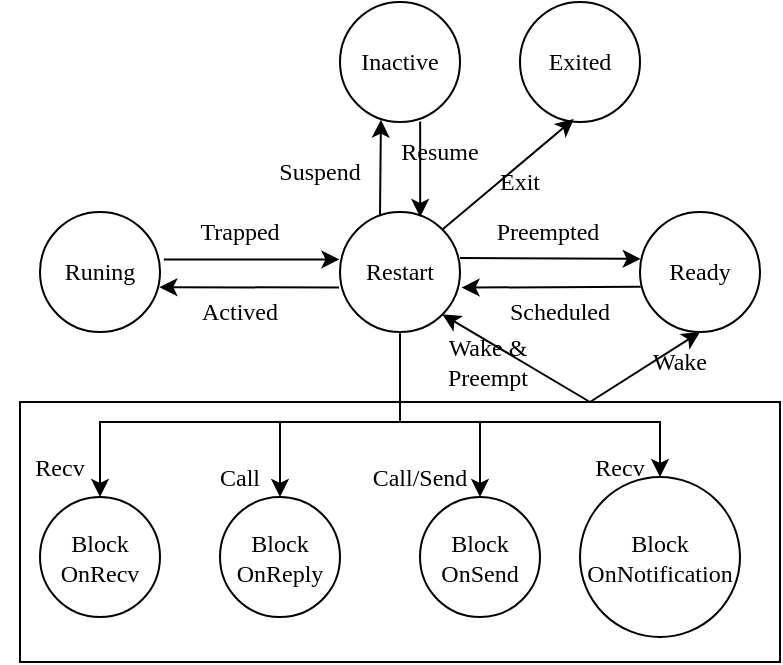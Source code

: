 <mxfile version="26.1.1">
  <diagram name="第 1 页" id="NiJVX1k8FoU3-rgRwOq3">
    <mxGraphModel dx="651" dy="385" grid="1" gridSize="10" guides="1" tooltips="1" connect="1" arrows="1" fold="1" page="1" pageScale="1" pageWidth="827" pageHeight="1169" math="0" shadow="0">
      <root>
        <mxCell id="0" />
        <mxCell id="1" parent="0" />
        <mxCell id="lTlp4GuGlG9wNdZyzh0I-43" value="" style="rounded=0;whiteSpace=wrap;html=1;" vertex="1" parent="1">
          <mxGeometry x="180" y="290" width="380" height="130" as="geometry" />
        </mxCell>
        <mxCell id="lTlp4GuGlG9wNdZyzh0I-1" value="&lt;font face=&quot;Times New Roman&quot;&gt;Runing&lt;/font&gt;" style="ellipse;whiteSpace=wrap;html=1;aspect=fixed;" vertex="1" parent="1">
          <mxGeometry x="190" y="195" width="60" height="60" as="geometry" />
        </mxCell>
        <mxCell id="lTlp4GuGlG9wNdZyzh0I-2" value="&lt;font face=&quot;Times New Roman&quot;&gt;Ready&lt;/font&gt;" style="ellipse;whiteSpace=wrap;html=1;aspect=fixed;" vertex="1" parent="1">
          <mxGeometry x="490" y="195" width="60" height="60" as="geometry" />
        </mxCell>
        <mxCell id="lTlp4GuGlG9wNdZyzh0I-3" value="&lt;font face=&quot;Times New Roman&quot;&gt;Restart&lt;/font&gt;" style="ellipse;whiteSpace=wrap;html=1;aspect=fixed;" vertex="1" parent="1">
          <mxGeometry x="340" y="195" width="60" height="60" as="geometry" />
        </mxCell>
        <mxCell id="lTlp4GuGlG9wNdZyzh0I-4" value="&lt;font face=&quot;Times New Roman&quot;&gt;Block&lt;/font&gt;&lt;div&gt;&lt;font face=&quot;Times New Roman&quot;&gt;OnRecv&lt;/font&gt;&lt;/div&gt;" style="ellipse;whiteSpace=wrap;html=1;aspect=fixed;" vertex="1" parent="1">
          <mxGeometry x="190" y="337.5" width="60" height="60" as="geometry" />
        </mxCell>
        <mxCell id="lTlp4GuGlG9wNdZyzh0I-5" value="&lt;font face=&quot;Times New Roman&quot;&gt;Block&lt;/font&gt;&lt;div&gt;&lt;font face=&quot;Times New Roman&quot;&gt;OnReply&lt;/font&gt;&lt;/div&gt;" style="ellipse;whiteSpace=wrap;html=1;aspect=fixed;" vertex="1" parent="1">
          <mxGeometry x="280" y="337.5" width="60" height="60" as="geometry" />
        </mxCell>
        <mxCell id="lTlp4GuGlG9wNdZyzh0I-6" value="&lt;font face=&quot;Times New Roman&quot;&gt;Block&lt;/font&gt;&lt;div&gt;&lt;font face=&quot;Times New Roman&quot;&gt;OnSend&lt;/font&gt;&lt;/div&gt;" style="ellipse;whiteSpace=wrap;html=1;aspect=fixed;" vertex="1" parent="1">
          <mxGeometry x="380" y="337.5" width="60" height="60" as="geometry" />
        </mxCell>
        <mxCell id="lTlp4GuGlG9wNdZyzh0I-8" value="&lt;font face=&quot;Times New Roman&quot;&gt;Block&lt;/font&gt;&lt;div&gt;&lt;font face=&quot;Times New Roman&quot;&gt;OnNotification&lt;/font&gt;&lt;/div&gt;" style="ellipse;whiteSpace=wrap;html=1;aspect=fixed;" vertex="1" parent="1">
          <mxGeometry x="460" y="327.5" width="80" height="80" as="geometry" />
        </mxCell>
        <mxCell id="lTlp4GuGlG9wNdZyzh0I-13" value="&lt;font face=&quot;Times New Roman&quot;&gt;Trapped&lt;/font&gt;" style="text;html=1;align=center;verticalAlign=middle;whiteSpace=wrap;rounded=0;" vertex="1" parent="1">
          <mxGeometry x="260" y="190" width="60" height="30" as="geometry" />
        </mxCell>
        <mxCell id="lTlp4GuGlG9wNdZyzh0I-14" value="&lt;font face=&quot;Times New Roman&quot;&gt;Actived&lt;/font&gt;" style="text;html=1;align=center;verticalAlign=middle;whiteSpace=wrap;rounded=0;" vertex="1" parent="1">
          <mxGeometry x="260" y="230" width="60" height="30" as="geometry" />
        </mxCell>
        <mxCell id="lTlp4GuGlG9wNdZyzh0I-17" value="" style="endArrow=classic;html=1;rounded=0;entryX=-0.005;entryY=0.395;entryDx=0;entryDy=0;entryPerimeter=0;exitX=1.032;exitY=0.395;exitDx=0;exitDy=0;exitPerimeter=0;" edge="1" parent="1" source="lTlp4GuGlG9wNdZyzh0I-1" target="lTlp4GuGlG9wNdZyzh0I-3">
          <mxGeometry width="50" height="50" relative="1" as="geometry">
            <mxPoint x="500" y="310" as="sourcePoint" />
            <mxPoint x="440" y="320" as="targetPoint" />
          </mxGeometry>
        </mxCell>
        <mxCell id="lTlp4GuGlG9wNdZyzh0I-18" value="" style="endArrow=classic;html=1;rounded=0;entryX=0.995;entryY=0.626;entryDx=0;entryDy=0;entryPerimeter=0;exitX=-0.008;exitY=0.63;exitDx=0;exitDy=0;exitPerimeter=0;" edge="1" parent="1" source="lTlp4GuGlG9wNdZyzh0I-3" target="lTlp4GuGlG9wNdZyzh0I-1">
          <mxGeometry width="50" height="50" relative="1" as="geometry">
            <mxPoint x="340" y="234" as="sourcePoint" />
            <mxPoint x="350" y="228" as="targetPoint" />
          </mxGeometry>
        </mxCell>
        <mxCell id="lTlp4GuGlG9wNdZyzh0I-19" value="" style="endArrow=classic;html=1;rounded=0;exitX=0.999;exitY=0.384;exitDx=0;exitDy=0;exitPerimeter=0;entryX=0.006;entryY=0.391;entryDx=0;entryDy=0;entryPerimeter=0;" edge="1" parent="1" source="lTlp4GuGlG9wNdZyzh0I-3" target="lTlp4GuGlG9wNdZyzh0I-2">
          <mxGeometry width="50" height="50" relative="1" as="geometry">
            <mxPoint x="380" y="360" as="sourcePoint" />
            <mxPoint x="430" y="310" as="targetPoint" />
          </mxGeometry>
        </mxCell>
        <mxCell id="lTlp4GuGlG9wNdZyzh0I-20" value="" style="endArrow=classic;html=1;rounded=0;exitX=0.006;exitY=0.623;exitDx=0;exitDy=0;exitPerimeter=0;entryX=1.013;entryY=0.63;entryDx=0;entryDy=0;entryPerimeter=0;" edge="1" parent="1" source="lTlp4GuGlG9wNdZyzh0I-2" target="lTlp4GuGlG9wNdZyzh0I-3">
          <mxGeometry width="50" height="50" relative="1" as="geometry">
            <mxPoint x="420" y="320" as="sourcePoint" />
            <mxPoint x="470" y="270" as="targetPoint" />
          </mxGeometry>
        </mxCell>
        <mxCell id="lTlp4GuGlG9wNdZyzh0I-21" value="&lt;font face=&quot;Times New Roman&quot;&gt;Preempted&lt;/font&gt;" style="text;html=1;align=center;verticalAlign=middle;whiteSpace=wrap;rounded=0;" vertex="1" parent="1">
          <mxGeometry x="414" y="190" width="60" height="30" as="geometry" />
        </mxCell>
        <mxCell id="lTlp4GuGlG9wNdZyzh0I-22" value="&lt;font face=&quot;Times New Roman&quot;&gt;Scheduled&lt;/font&gt;" style="text;html=1;align=center;verticalAlign=middle;whiteSpace=wrap;rounded=0;" vertex="1" parent="1">
          <mxGeometry x="420" y="230" width="60" height="30" as="geometry" />
        </mxCell>
        <mxCell id="lTlp4GuGlG9wNdZyzh0I-24" value="&lt;font face=&quot;Times New Roman&quot;&gt;Inactive&lt;/font&gt;" style="ellipse;whiteSpace=wrap;html=1;aspect=fixed;" vertex="1" parent="1">
          <mxGeometry x="340" y="90" width="60" height="60" as="geometry" />
        </mxCell>
        <mxCell id="lTlp4GuGlG9wNdZyzh0I-25" value="&lt;font face=&quot;Times New Roman&quot;&gt;Exited&lt;/font&gt;" style="ellipse;whiteSpace=wrap;html=1;aspect=fixed;" vertex="1" parent="1">
          <mxGeometry x="430" y="90" width="60" height="60" as="geometry" />
        </mxCell>
        <mxCell id="lTlp4GuGlG9wNdZyzh0I-26" value="" style="endArrow=classic;html=1;rounded=0;exitX=0.5;exitY=1;exitDx=0;exitDy=0;entryX=0.5;entryY=0;entryDx=0;entryDy=0;" edge="1" parent="1" source="lTlp4GuGlG9wNdZyzh0I-3" target="lTlp4GuGlG9wNdZyzh0I-4">
          <mxGeometry width="50" height="50" relative="1" as="geometry">
            <mxPoint x="390" y="390" as="sourcePoint" />
            <mxPoint x="370" y="470" as="targetPoint" />
            <Array as="points">
              <mxPoint x="370" y="300" />
              <mxPoint x="220" y="300" />
            </Array>
          </mxGeometry>
        </mxCell>
        <mxCell id="lTlp4GuGlG9wNdZyzh0I-27" value="" style="endArrow=classic;html=1;rounded=0;exitX=0.5;exitY=1;exitDx=0;exitDy=0;entryX=0.5;entryY=0;entryDx=0;entryDy=0;" edge="1" parent="1" source="lTlp4GuGlG9wNdZyzh0I-3" target="lTlp4GuGlG9wNdZyzh0I-6">
          <mxGeometry width="50" height="50" relative="1" as="geometry">
            <mxPoint x="380" y="405" as="sourcePoint" />
            <mxPoint x="480" y="340" as="targetPoint" />
            <Array as="points">
              <mxPoint x="370" y="300" />
              <mxPoint x="410" y="300" />
            </Array>
          </mxGeometry>
        </mxCell>
        <mxCell id="lTlp4GuGlG9wNdZyzh0I-28" value="" style="endArrow=classic;html=1;rounded=0;exitX=0.5;exitY=1;exitDx=0;exitDy=0;entryX=0.5;entryY=0;entryDx=0;entryDy=0;" edge="1" parent="1" source="lTlp4GuGlG9wNdZyzh0I-3" target="lTlp4GuGlG9wNdZyzh0I-5">
          <mxGeometry width="50" height="50" relative="1" as="geometry">
            <mxPoint x="250" y="390" as="sourcePoint" />
            <mxPoint x="330" y="280" as="targetPoint" />
            <Array as="points">
              <mxPoint x="370" y="300" />
              <mxPoint x="310" y="300" />
            </Array>
          </mxGeometry>
        </mxCell>
        <mxCell id="lTlp4GuGlG9wNdZyzh0I-30" value="&lt;font face=&quot;Times New Roman&quot;&gt;Recv&lt;/font&gt;" style="text;html=1;align=center;verticalAlign=middle;whiteSpace=wrap;rounded=0;" vertex="1" parent="1">
          <mxGeometry x="170" y="307.5" width="60" height="30" as="geometry" />
        </mxCell>
        <mxCell id="lTlp4GuGlG9wNdZyzh0I-31" value="&lt;font face=&quot;Times New Roman&quot;&gt;Call&lt;/font&gt;" style="text;html=1;align=center;verticalAlign=middle;whiteSpace=wrap;rounded=0;" vertex="1" parent="1">
          <mxGeometry x="260" y="312.5" width="60" height="30" as="geometry" />
        </mxCell>
        <mxCell id="lTlp4GuGlG9wNdZyzh0I-32" value="&lt;font face=&quot;Times New Roman&quot;&gt;Call/Send&lt;/font&gt;" style="text;html=1;align=center;verticalAlign=middle;whiteSpace=wrap;rounded=0;" vertex="1" parent="1">
          <mxGeometry x="350" y="312.5" width="60" height="30" as="geometry" />
        </mxCell>
        <mxCell id="lTlp4GuGlG9wNdZyzh0I-33" value="" style="endArrow=classic;html=1;rounded=0;exitX=0.5;exitY=1;exitDx=0;exitDy=0;entryX=0.5;entryY=0;entryDx=0;entryDy=0;" edge="1" parent="1" source="lTlp4GuGlG9wNdZyzh0I-3" target="lTlp4GuGlG9wNdZyzh0I-8">
          <mxGeometry width="50" height="50" relative="1" as="geometry">
            <mxPoint x="350" y="450" as="sourcePoint" />
            <mxPoint x="400" y="400" as="targetPoint" />
            <Array as="points">
              <mxPoint x="370" y="300" />
              <mxPoint x="500" y="300" />
            </Array>
          </mxGeometry>
        </mxCell>
        <mxCell id="lTlp4GuGlG9wNdZyzh0I-34" value="&lt;font face=&quot;Times New Roman&quot;&gt;Recv&lt;/font&gt;" style="text;html=1;align=center;verticalAlign=middle;whiteSpace=wrap;rounded=0;" vertex="1" parent="1">
          <mxGeometry x="450" y="307.5" width="60" height="30" as="geometry" />
        </mxCell>
        <mxCell id="lTlp4GuGlG9wNdZyzh0I-35" value="" style="endArrow=classic;html=1;rounded=0;entryX=0.341;entryY=0.981;entryDx=0;entryDy=0;entryPerimeter=0;" edge="1" parent="1" target="lTlp4GuGlG9wNdZyzh0I-24">
          <mxGeometry width="50" height="50" relative="1" as="geometry">
            <mxPoint x="360" y="197" as="sourcePoint" />
            <mxPoint x="360" y="160" as="targetPoint" />
          </mxGeometry>
        </mxCell>
        <mxCell id="lTlp4GuGlG9wNdZyzh0I-37" value="" style="endArrow=classic;html=1;rounded=0;exitX=0.668;exitY=0.996;exitDx=0;exitDy=0;exitPerimeter=0;entryX=0.668;entryY=0.041;entryDx=0;entryDy=0;entryPerimeter=0;" edge="1" parent="1" source="lTlp4GuGlG9wNdZyzh0I-24" target="lTlp4GuGlG9wNdZyzh0I-3">
          <mxGeometry width="50" height="50" relative="1" as="geometry">
            <mxPoint x="370" y="207" as="sourcePoint" />
            <mxPoint x="420" y="160" as="targetPoint" />
          </mxGeometry>
        </mxCell>
        <mxCell id="lTlp4GuGlG9wNdZyzh0I-38" value="&lt;font face=&quot;Times New Roman&quot;&gt;Suspend&lt;/font&gt;" style="text;html=1;align=center;verticalAlign=middle;whiteSpace=wrap;rounded=0;" vertex="1" parent="1">
          <mxGeometry x="300" y="160" width="60" height="30" as="geometry" />
        </mxCell>
        <mxCell id="lTlp4GuGlG9wNdZyzh0I-39" value="&lt;font face=&quot;Times New Roman&quot;&gt;Resume&lt;/font&gt;" style="text;html=1;align=center;verticalAlign=middle;whiteSpace=wrap;rounded=0;" vertex="1" parent="1">
          <mxGeometry x="360" y="150" width="60" height="30" as="geometry" />
        </mxCell>
        <mxCell id="lTlp4GuGlG9wNdZyzh0I-40" value="" style="endArrow=classic;html=1;rounded=0;exitX=1;exitY=0;exitDx=0;exitDy=0;entryX=0.448;entryY=0.976;entryDx=0;entryDy=0;entryPerimeter=0;" edge="1" parent="1" source="lTlp4GuGlG9wNdZyzh0I-3" target="lTlp4GuGlG9wNdZyzh0I-25">
          <mxGeometry width="50" height="50" relative="1" as="geometry">
            <mxPoint x="210" y="190" as="sourcePoint" />
            <mxPoint x="260" y="140" as="targetPoint" />
          </mxGeometry>
        </mxCell>
        <mxCell id="lTlp4GuGlG9wNdZyzh0I-42" value="&lt;font face=&quot;Times New Roman&quot;&gt;Exit&lt;/font&gt;" style="text;html=1;align=center;verticalAlign=middle;whiteSpace=wrap;rounded=0;" vertex="1" parent="1">
          <mxGeometry x="400" y="165" width="60" height="30" as="geometry" />
        </mxCell>
        <mxCell id="lTlp4GuGlG9wNdZyzh0I-44" value="" style="endArrow=classic;html=1;rounded=0;exitX=0.75;exitY=0;exitDx=0;exitDy=0;entryX=1;entryY=1;entryDx=0;entryDy=0;" edge="1" parent="1" source="lTlp4GuGlG9wNdZyzh0I-43" target="lTlp4GuGlG9wNdZyzh0I-3">
          <mxGeometry width="50" height="50" relative="1" as="geometry">
            <mxPoint x="90" y="350" as="sourcePoint" />
            <mxPoint x="140" y="300" as="targetPoint" />
          </mxGeometry>
        </mxCell>
        <mxCell id="lTlp4GuGlG9wNdZyzh0I-45" value="" style="endArrow=classic;html=1;rounded=0;exitX=0.75;exitY=0;exitDx=0;exitDy=0;entryX=0.5;entryY=1;entryDx=0;entryDy=0;" edge="1" parent="1" source="lTlp4GuGlG9wNdZyzh0I-43" target="lTlp4GuGlG9wNdZyzh0I-2">
          <mxGeometry width="50" height="50" relative="1" as="geometry">
            <mxPoint x="475" y="300" as="sourcePoint" />
            <mxPoint x="401" y="256" as="targetPoint" />
          </mxGeometry>
        </mxCell>
        <mxCell id="lTlp4GuGlG9wNdZyzh0I-46" value="&lt;font face=&quot;Times New Roman&quot;&gt;Wake&lt;/font&gt;" style="text;html=1;align=center;verticalAlign=middle;whiteSpace=wrap;rounded=0;" vertex="1" parent="1">
          <mxGeometry x="480" y="255" width="60" height="30" as="geometry" />
        </mxCell>
        <mxCell id="lTlp4GuGlG9wNdZyzh0I-47" value="&lt;font face=&quot;Times New Roman&quot;&gt;Wake &amp;amp; Preempt&lt;/font&gt;" style="text;html=1;align=center;verticalAlign=middle;whiteSpace=wrap;rounded=0;" vertex="1" parent="1">
          <mxGeometry x="384" y="255" width="60" height="30" as="geometry" />
        </mxCell>
      </root>
    </mxGraphModel>
  </diagram>
</mxfile>
